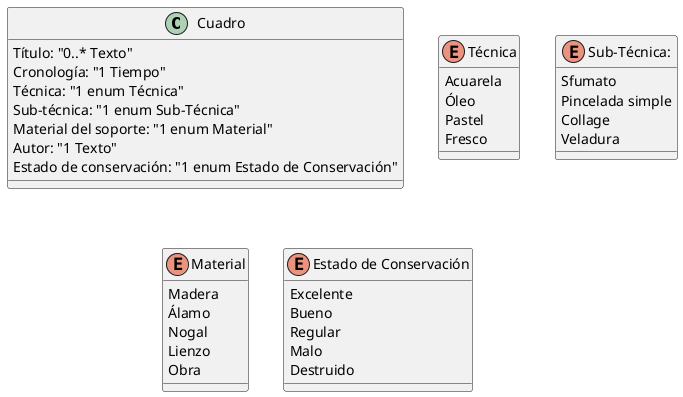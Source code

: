 @startuml
class "Cuadro" as Cuadro {
    Título: "0..* Texto"
    Cronología: "1 Tiempo"
    Técnica: "1 enum Técnica"
    Sub-técnica: "1 enum Sub-Técnica"
    Material del soporte: "1 enum Material"
    Autor: "1 Texto"
    Estado de conservación: "1 enum Estado de Conservación"
}

enum Técnica{
    Acuarela
    Óleo
    Pastel
    Fresco
}

enum Sub-Técnica:{
Sfumato
Pincelada simple
Collage
Veladura
}

enum Material{
    Madera
    Álamo
    Nogal
    Lienzo
    Obra
}


enum "Estado de Conservación" as estaddeConservacion{
    Excelente
    Bueno
    Regular
    Malo
    Destruido
}

@enduml
